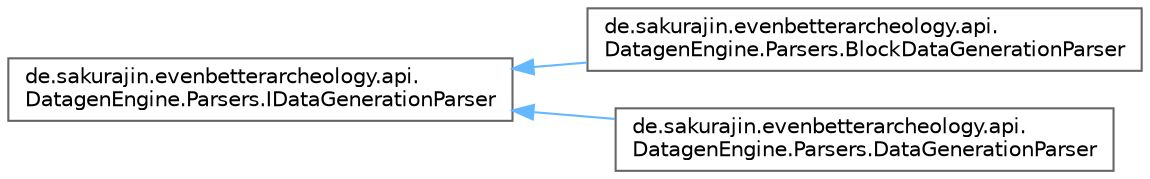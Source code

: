 digraph "Graphical Class Hierarchy"
{
 // LATEX_PDF_SIZE
  bgcolor="transparent";
  edge [fontname=Helvetica,fontsize=10,labelfontname=Helvetica,labelfontsize=10];
  node [fontname=Helvetica,fontsize=10,shape=box,height=0.2,width=0.4];
  rankdir="LR";
  Node0 [label="de.sakurajin.evenbetterarcheology.api.\lDatagenEngine.Parsers.IDataGenerationParser",height=0.2,width=0.4,color="grey40", fillcolor="white", style="filled",URL="$interfacede_1_1sakurajin_1_1evenbetterarcheology_1_1api_1_1DatagenEngine_1_1Parsers_1_1IDataGenerationParser.html",tooltip="This interface is used to parse annotations."];
  Node0 -> Node1 [dir="back",color="steelblue1",style="solid"];
  Node1 [label="de.sakurajin.evenbetterarcheology.api.\lDatagenEngine.Parsers.BlockDataGenerationParser",height=0.2,width=0.4,color="grey40", fillcolor="white", style="filled",URL="$classde_1_1sakurajin_1_1evenbetterarcheology_1_1api_1_1DatagenEngine_1_1Parsers_1_1BlockDataGenerationParser.html",tooltip="This parser is used to generate block items for blocks that implement the BlockItemGenerateable inter..."];
  Node0 -> Node2 [dir="back",color="steelblue1",style="solid"];
  Node2 [label="de.sakurajin.evenbetterarcheology.api.\lDatagenEngine.Parsers.DataGenerationParser",height=0.2,width=0.4,color="grey40", fillcolor="white", style="filled",URL="$classde_1_1sakurajin_1_1evenbetterarcheology_1_1api_1_1DatagenEngine_1_1Parsers_1_1DataGenerationParser.html",tooltip=" "];
}

